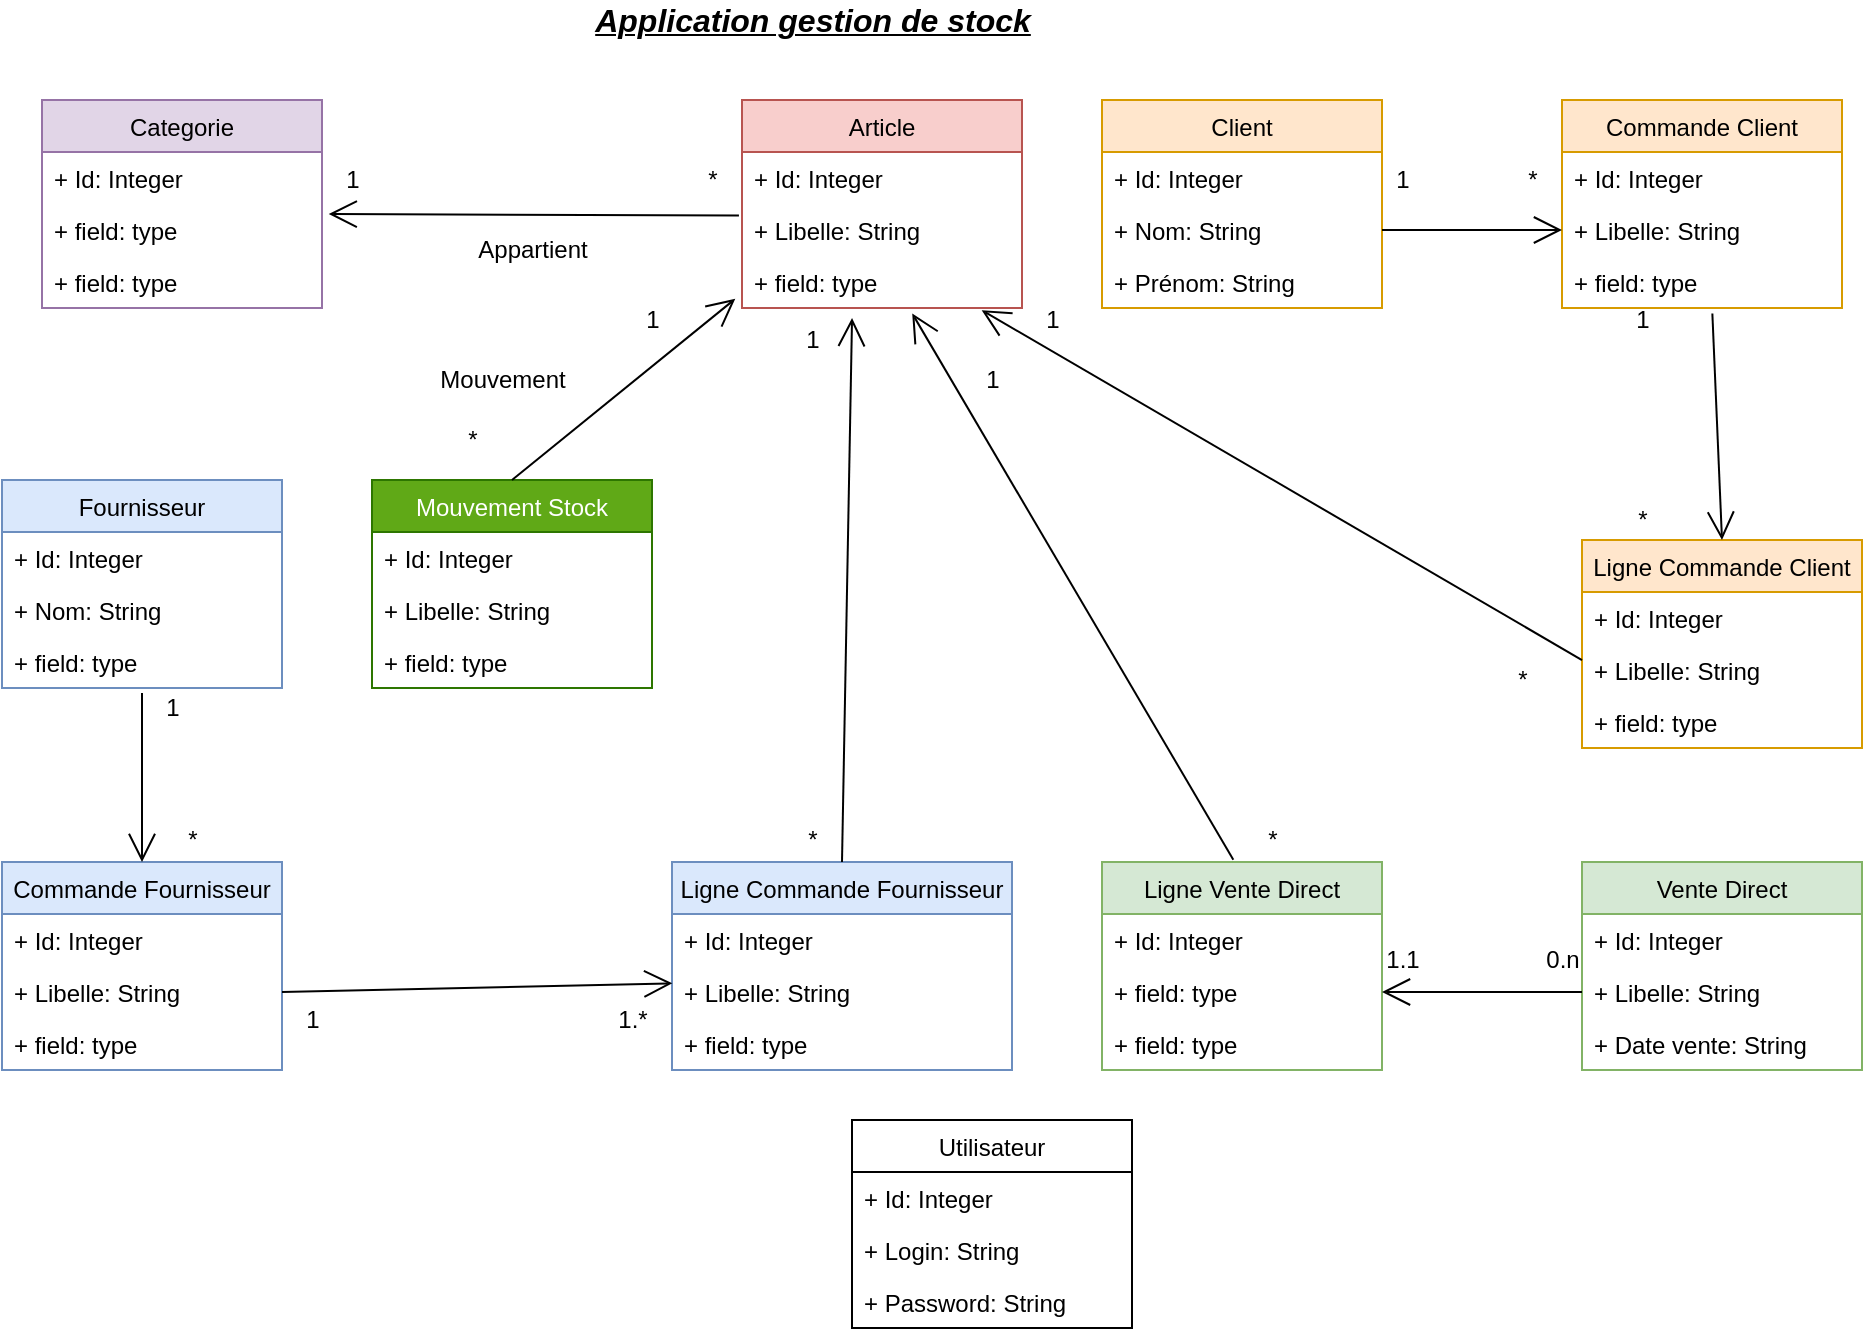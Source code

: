 <mxfile version="14.6.8" type="device"><diagram id="jut73igsItxc1yQULKa_" name="Page-1"><mxGraphModel dx="1973" dy="606" grid="1" gridSize="10" guides="1" tooltips="1" connect="1" arrows="1" fold="1" page="1" pageScale="1" pageWidth="827" pageHeight="1169" math="0" shadow="0"><root><mxCell id="0"/><mxCell id="1" parent="0"/><mxCell id="HOeTu5APAS44t-x3QXz4-1" value="Article" style="swimlane;fontStyle=0;childLayout=stackLayout;horizontal=1;startSize=26;fillColor=#f8cecc;horizontalStack=0;resizeParent=1;resizeParentMax=0;resizeLast=0;collapsible=1;marginBottom=0;strokeColor=#b85450;" parent="1" vertex="1"><mxGeometry x="250" y="100" width="140" height="104" as="geometry"/></mxCell><mxCell id="HOeTu5APAS44t-x3QXz4-2" value="+ Id: Integer" style="text;strokeColor=none;fillColor=none;align=left;verticalAlign=top;spacingLeft=4;spacingRight=4;overflow=hidden;rotatable=0;points=[[0,0.5],[1,0.5]];portConstraint=eastwest;" parent="HOeTu5APAS44t-x3QXz4-1" vertex="1"><mxGeometry y="26" width="140" height="26" as="geometry"/></mxCell><mxCell id="HOeTu5APAS44t-x3QXz4-3" value="+ Libelle: String" style="text;strokeColor=none;fillColor=none;align=left;verticalAlign=top;spacingLeft=4;spacingRight=4;overflow=hidden;rotatable=0;points=[[0,0.5],[1,0.5]];portConstraint=eastwest;" parent="HOeTu5APAS44t-x3QXz4-1" vertex="1"><mxGeometry y="52" width="140" height="26" as="geometry"/></mxCell><mxCell id="HOeTu5APAS44t-x3QXz4-4" value="+ field: type" style="text;strokeColor=none;fillColor=none;align=left;verticalAlign=top;spacingLeft=4;spacingRight=4;overflow=hidden;rotatable=0;points=[[0,0.5],[1,0.5]];portConstraint=eastwest;" parent="HOeTu5APAS44t-x3QXz4-1" vertex="1"><mxGeometry y="78" width="140" height="26" as="geometry"/></mxCell><mxCell id="HOeTu5APAS44t-x3QXz4-5" value="Client" style="swimlane;fontStyle=0;childLayout=stackLayout;horizontal=1;startSize=26;fillColor=#ffe6cc;horizontalStack=0;resizeParent=1;resizeParentMax=0;resizeLast=0;collapsible=1;marginBottom=0;strokeColor=#d79b00;" parent="1" vertex="1"><mxGeometry x="430" y="100" width="140" height="104" as="geometry"/></mxCell><mxCell id="HOeTu5APAS44t-x3QXz4-6" value="+ Id: Integer" style="text;strokeColor=none;fillColor=none;align=left;verticalAlign=top;spacingLeft=4;spacingRight=4;overflow=hidden;rotatable=0;points=[[0,0.5],[1,0.5]];portConstraint=eastwest;" parent="HOeTu5APAS44t-x3QXz4-5" vertex="1"><mxGeometry y="26" width="140" height="26" as="geometry"/></mxCell><mxCell id="HOeTu5APAS44t-x3QXz4-7" value="+ Nom: String" style="text;strokeColor=none;fillColor=none;align=left;verticalAlign=top;spacingLeft=4;spacingRight=4;overflow=hidden;rotatable=0;points=[[0,0.5],[1,0.5]];portConstraint=eastwest;" parent="HOeTu5APAS44t-x3QXz4-5" vertex="1"><mxGeometry y="52" width="140" height="26" as="geometry"/></mxCell><mxCell id="HOeTu5APAS44t-x3QXz4-8" value="+ Prénom: String" style="text;strokeColor=none;fillColor=none;align=left;verticalAlign=top;spacingLeft=4;spacingRight=4;overflow=hidden;rotatable=0;points=[[0,0.5],[1,0.5]];portConstraint=eastwest;" parent="HOeTu5APAS44t-x3QXz4-5" vertex="1"><mxGeometry y="78" width="140" height="26" as="geometry"/></mxCell><mxCell id="HOeTu5APAS44t-x3QXz4-9" value="Categorie" style="swimlane;fontStyle=0;childLayout=stackLayout;horizontal=1;startSize=26;fillColor=#e1d5e7;horizontalStack=0;resizeParent=1;resizeParentMax=0;resizeLast=0;collapsible=1;marginBottom=0;strokeColor=#9673a6;" parent="1" vertex="1"><mxGeometry x="-100" y="100" width="140" height="104" as="geometry"/></mxCell><mxCell id="HOeTu5APAS44t-x3QXz4-10" value="+ Id: Integer" style="text;strokeColor=none;fillColor=none;align=left;verticalAlign=top;spacingLeft=4;spacingRight=4;overflow=hidden;rotatable=0;points=[[0,0.5],[1,0.5]];portConstraint=eastwest;" parent="HOeTu5APAS44t-x3QXz4-9" vertex="1"><mxGeometry y="26" width="140" height="26" as="geometry"/></mxCell><mxCell id="HOeTu5APAS44t-x3QXz4-11" value="+ field: type" style="text;strokeColor=none;fillColor=none;align=left;verticalAlign=top;spacingLeft=4;spacingRight=4;overflow=hidden;rotatable=0;points=[[0,0.5],[1,0.5]];portConstraint=eastwest;" parent="HOeTu5APAS44t-x3QXz4-9" vertex="1"><mxGeometry y="52" width="140" height="26" as="geometry"/></mxCell><mxCell id="HOeTu5APAS44t-x3QXz4-12" value="+ field: type" style="text;strokeColor=none;fillColor=none;align=left;verticalAlign=top;spacingLeft=4;spacingRight=4;overflow=hidden;rotatable=0;points=[[0,0.5],[1,0.5]];portConstraint=eastwest;" parent="HOeTu5APAS44t-x3QXz4-9" vertex="1"><mxGeometry y="78" width="140" height="26" as="geometry"/></mxCell><mxCell id="HOeTu5APAS44t-x3QXz4-13" value="Commande Client" style="swimlane;fontStyle=0;childLayout=stackLayout;horizontal=1;startSize=26;fillColor=#ffe6cc;horizontalStack=0;resizeParent=1;resizeParentMax=0;resizeLast=0;collapsible=1;marginBottom=0;strokeColor=#d79b00;" parent="1" vertex="1"><mxGeometry x="660" y="100" width="140" height="104" as="geometry"/></mxCell><mxCell id="HOeTu5APAS44t-x3QXz4-14" value="+ Id: Integer" style="text;strokeColor=none;fillColor=none;align=left;verticalAlign=top;spacingLeft=4;spacingRight=4;overflow=hidden;rotatable=0;points=[[0,0.5],[1,0.5]];portConstraint=eastwest;" parent="HOeTu5APAS44t-x3QXz4-13" vertex="1"><mxGeometry y="26" width="140" height="26" as="geometry"/></mxCell><mxCell id="HOeTu5APAS44t-x3QXz4-15" value="+ Libelle: String" style="text;strokeColor=none;fillColor=none;align=left;verticalAlign=top;spacingLeft=4;spacingRight=4;overflow=hidden;rotatable=0;points=[[0,0.5],[1,0.5]];portConstraint=eastwest;" parent="HOeTu5APAS44t-x3QXz4-13" vertex="1"><mxGeometry y="52" width="140" height="26" as="geometry"/></mxCell><mxCell id="HOeTu5APAS44t-x3QXz4-16" value="+ field: type" style="text;strokeColor=none;fillColor=none;align=left;verticalAlign=top;spacingLeft=4;spacingRight=4;overflow=hidden;rotatable=0;points=[[0,0.5],[1,0.5]];portConstraint=eastwest;" parent="HOeTu5APAS44t-x3QXz4-13" vertex="1"><mxGeometry y="78" width="140" height="26" as="geometry"/></mxCell><mxCell id="HOeTu5APAS44t-x3QXz4-25" value="Ligne Commande Client" style="swimlane;fontStyle=0;childLayout=stackLayout;horizontal=1;startSize=26;fillColor=#ffe6cc;horizontalStack=0;resizeParent=1;resizeParentMax=0;resizeLast=0;collapsible=1;marginBottom=0;strokeColor=#d79b00;" parent="1" vertex="1"><mxGeometry x="670" y="320" width="140" height="104" as="geometry"/></mxCell><mxCell id="HOeTu5APAS44t-x3QXz4-26" value="+ Id: Integer" style="text;strokeColor=none;fillColor=none;align=left;verticalAlign=top;spacingLeft=4;spacingRight=4;overflow=hidden;rotatable=0;points=[[0,0.5],[1,0.5]];portConstraint=eastwest;" parent="HOeTu5APAS44t-x3QXz4-25" vertex="1"><mxGeometry y="26" width="140" height="26" as="geometry"/></mxCell><mxCell id="HOeTu5APAS44t-x3QXz4-27" value="+ Libelle: String" style="text;strokeColor=none;fillColor=none;align=left;verticalAlign=top;spacingLeft=4;spacingRight=4;overflow=hidden;rotatable=0;points=[[0,0.5],[1,0.5]];portConstraint=eastwest;" parent="HOeTu5APAS44t-x3QXz4-25" vertex="1"><mxGeometry y="52" width="140" height="26" as="geometry"/></mxCell><mxCell id="HOeTu5APAS44t-x3QXz4-28" value="+ field: type" style="text;strokeColor=none;fillColor=none;align=left;verticalAlign=top;spacingLeft=4;spacingRight=4;overflow=hidden;rotatable=0;points=[[0,0.5],[1,0.5]];portConstraint=eastwest;" parent="HOeTu5APAS44t-x3QXz4-25" vertex="1"><mxGeometry y="78" width="140" height="26" as="geometry"/></mxCell><mxCell id="HOeTu5APAS44t-x3QXz4-33" value="Fournisseur" style="swimlane;fontStyle=0;childLayout=stackLayout;horizontal=1;startSize=26;fillColor=#dae8fc;horizontalStack=0;resizeParent=1;resizeParentMax=0;resizeLast=0;collapsible=1;marginBottom=0;strokeColor=#6c8ebf;" parent="1" vertex="1"><mxGeometry x="-120" y="290" width="140" height="104" as="geometry"/></mxCell><mxCell id="HOeTu5APAS44t-x3QXz4-34" value="+ Id: Integer" style="text;strokeColor=none;fillColor=none;align=left;verticalAlign=top;spacingLeft=4;spacingRight=4;overflow=hidden;rotatable=0;points=[[0,0.5],[1,0.5]];portConstraint=eastwest;" parent="HOeTu5APAS44t-x3QXz4-33" vertex="1"><mxGeometry y="26" width="140" height="26" as="geometry"/></mxCell><mxCell id="HOeTu5APAS44t-x3QXz4-35" value="+ Nom: String" style="text;strokeColor=none;fillColor=none;align=left;verticalAlign=top;spacingLeft=4;spacingRight=4;overflow=hidden;rotatable=0;points=[[0,0.5],[1,0.5]];portConstraint=eastwest;" parent="HOeTu5APAS44t-x3QXz4-33" vertex="1"><mxGeometry y="52" width="140" height="26" as="geometry"/></mxCell><mxCell id="HOeTu5APAS44t-x3QXz4-36" value="+ field: type" style="text;strokeColor=none;fillColor=none;align=left;verticalAlign=top;spacingLeft=4;spacingRight=4;overflow=hidden;rotatable=0;points=[[0,0.5],[1,0.5]];portConstraint=eastwest;" parent="HOeTu5APAS44t-x3QXz4-33" vertex="1"><mxGeometry y="78" width="140" height="26" as="geometry"/></mxCell><mxCell id="HOeTu5APAS44t-x3QXz4-37" value="Commande Fournisseur" style="swimlane;fontStyle=0;childLayout=stackLayout;horizontal=1;startSize=26;fillColor=#dae8fc;horizontalStack=0;resizeParent=1;resizeParentMax=0;resizeLast=0;collapsible=1;marginBottom=0;strokeColor=#6c8ebf;" parent="1" vertex="1"><mxGeometry x="-120" y="481" width="140" height="104" as="geometry"/></mxCell><mxCell id="HOeTu5APAS44t-x3QXz4-38" value="+ Id: Integer" style="text;strokeColor=none;fillColor=none;align=left;verticalAlign=top;spacingLeft=4;spacingRight=4;overflow=hidden;rotatable=0;points=[[0,0.5],[1,0.5]];portConstraint=eastwest;" parent="HOeTu5APAS44t-x3QXz4-37" vertex="1"><mxGeometry y="26" width="140" height="26" as="geometry"/></mxCell><mxCell id="HOeTu5APAS44t-x3QXz4-39" value="+ Libelle: String" style="text;strokeColor=none;fillColor=none;align=left;verticalAlign=top;spacingLeft=4;spacingRight=4;overflow=hidden;rotatable=0;points=[[0,0.5],[1,0.5]];portConstraint=eastwest;" parent="HOeTu5APAS44t-x3QXz4-37" vertex="1"><mxGeometry y="52" width="140" height="26" as="geometry"/></mxCell><mxCell id="HOeTu5APAS44t-x3QXz4-40" value="+ field: type" style="text;strokeColor=none;fillColor=none;align=left;verticalAlign=top;spacingLeft=4;spacingRight=4;overflow=hidden;rotatable=0;points=[[0,0.5],[1,0.5]];portConstraint=eastwest;" parent="HOeTu5APAS44t-x3QXz4-37" vertex="1"><mxGeometry y="78" width="140" height="26" as="geometry"/></mxCell><mxCell id="HOeTu5APAS44t-x3QXz4-41" value="Ligne Commande Fournisseur" style="swimlane;fontStyle=0;childLayout=stackLayout;horizontal=1;startSize=26;fillColor=#dae8fc;horizontalStack=0;resizeParent=1;resizeParentMax=0;resizeLast=0;collapsible=1;marginBottom=0;strokeColor=#6c8ebf;" parent="1" vertex="1"><mxGeometry x="215" y="481" width="170" height="104" as="geometry"/></mxCell><mxCell id="HOeTu5APAS44t-x3QXz4-42" value="+ Id: Integer" style="text;strokeColor=none;fillColor=none;align=left;verticalAlign=top;spacingLeft=4;spacingRight=4;overflow=hidden;rotatable=0;points=[[0,0.5],[1,0.5]];portConstraint=eastwest;" parent="HOeTu5APAS44t-x3QXz4-41" vertex="1"><mxGeometry y="26" width="170" height="26" as="geometry"/></mxCell><mxCell id="HOeTu5APAS44t-x3QXz4-43" value="+ Libelle: String" style="text;strokeColor=none;fillColor=none;align=left;verticalAlign=top;spacingLeft=4;spacingRight=4;overflow=hidden;rotatable=0;points=[[0,0.5],[1,0.5]];portConstraint=eastwest;" parent="HOeTu5APAS44t-x3QXz4-41" vertex="1"><mxGeometry y="52" width="170" height="26" as="geometry"/></mxCell><mxCell id="HOeTu5APAS44t-x3QXz4-44" value="+ field: type" style="text;strokeColor=none;fillColor=none;align=left;verticalAlign=top;spacingLeft=4;spacingRight=4;overflow=hidden;rotatable=0;points=[[0,0.5],[1,0.5]];portConstraint=eastwest;" parent="HOeTu5APAS44t-x3QXz4-41" vertex="1"><mxGeometry y="78" width="170" height="26" as="geometry"/></mxCell><mxCell id="HOeTu5APAS44t-x3QXz4-45" value="Vente Direct" style="swimlane;fontStyle=0;childLayout=stackLayout;horizontal=1;startSize=26;fillColor=#d5e8d4;horizontalStack=0;resizeParent=1;resizeParentMax=0;resizeLast=0;collapsible=1;marginBottom=0;strokeColor=#82b366;" parent="1" vertex="1"><mxGeometry x="670" y="481" width="140" height="104" as="geometry"/></mxCell><mxCell id="HOeTu5APAS44t-x3QXz4-46" value="+ Id: Integer" style="text;strokeColor=none;fillColor=none;align=left;verticalAlign=top;spacingLeft=4;spacingRight=4;overflow=hidden;rotatable=0;points=[[0,0.5],[1,0.5]];portConstraint=eastwest;" parent="HOeTu5APAS44t-x3QXz4-45" vertex="1"><mxGeometry y="26" width="140" height="26" as="geometry"/></mxCell><mxCell id="HOeTu5APAS44t-x3QXz4-47" value="+ Libelle: String" style="text;strokeColor=none;fillColor=none;align=left;verticalAlign=top;spacingLeft=4;spacingRight=4;overflow=hidden;rotatable=0;points=[[0,0.5],[1,0.5]];portConstraint=eastwest;" parent="HOeTu5APAS44t-x3QXz4-45" vertex="1"><mxGeometry y="52" width="140" height="26" as="geometry"/></mxCell><mxCell id="HOeTu5APAS44t-x3QXz4-48" value="+ Date vente: String" style="text;strokeColor=none;fillColor=none;align=left;verticalAlign=top;spacingLeft=4;spacingRight=4;overflow=hidden;rotatable=0;points=[[0,0.5],[1,0.5]];portConstraint=eastwest;" parent="HOeTu5APAS44t-x3QXz4-45" vertex="1"><mxGeometry y="78" width="140" height="26" as="geometry"/></mxCell><mxCell id="HOeTu5APAS44t-x3QXz4-49" value="Ligne Vente Direct" style="swimlane;fontStyle=0;childLayout=stackLayout;horizontal=1;startSize=26;fillColor=#d5e8d4;horizontalStack=0;resizeParent=1;resizeParentMax=0;resizeLast=0;collapsible=1;marginBottom=0;strokeColor=#82b366;" parent="1" vertex="1"><mxGeometry x="430" y="481" width="140" height="104" as="geometry"/></mxCell><mxCell id="HOeTu5APAS44t-x3QXz4-50" value="+ Id: Integer" style="text;strokeColor=none;fillColor=none;align=left;verticalAlign=top;spacingLeft=4;spacingRight=4;overflow=hidden;rotatable=0;points=[[0,0.5],[1,0.5]];portConstraint=eastwest;" parent="HOeTu5APAS44t-x3QXz4-49" vertex="1"><mxGeometry y="26" width="140" height="26" as="geometry"/></mxCell><mxCell id="HOeTu5APAS44t-x3QXz4-51" value="+ field: type" style="text;strokeColor=none;fillColor=none;align=left;verticalAlign=top;spacingLeft=4;spacingRight=4;overflow=hidden;rotatable=0;points=[[0,0.5],[1,0.5]];portConstraint=eastwest;" parent="HOeTu5APAS44t-x3QXz4-49" vertex="1"><mxGeometry y="52" width="140" height="26" as="geometry"/></mxCell><mxCell id="HOeTu5APAS44t-x3QXz4-52" value="+ field: type" style="text;strokeColor=none;fillColor=none;align=left;verticalAlign=top;spacingLeft=4;spacingRight=4;overflow=hidden;rotatable=0;points=[[0,0.5],[1,0.5]];portConstraint=eastwest;" parent="HOeTu5APAS44t-x3QXz4-49" vertex="1"><mxGeometry y="78" width="140" height="26" as="geometry"/></mxCell><mxCell id="HOeTu5APAS44t-x3QXz4-53" value="Utilisateur" style="swimlane;fontStyle=0;childLayout=stackLayout;horizontal=1;startSize=26;fillColor=none;horizontalStack=0;resizeParent=1;resizeParentMax=0;resizeLast=0;collapsible=1;marginBottom=0;" parent="1" vertex="1"><mxGeometry x="305" y="610" width="140" height="104" as="geometry"/></mxCell><mxCell id="HOeTu5APAS44t-x3QXz4-54" value="+ Id: Integer" style="text;strokeColor=none;fillColor=none;align=left;verticalAlign=top;spacingLeft=4;spacingRight=4;overflow=hidden;rotatable=0;points=[[0,0.5],[1,0.5]];portConstraint=eastwest;" parent="HOeTu5APAS44t-x3QXz4-53" vertex="1"><mxGeometry y="26" width="140" height="26" as="geometry"/></mxCell><mxCell id="HOeTu5APAS44t-x3QXz4-55" value="+ Login: String" style="text;strokeColor=none;fillColor=none;align=left;verticalAlign=top;spacingLeft=4;spacingRight=4;overflow=hidden;rotatable=0;points=[[0,0.5],[1,0.5]];portConstraint=eastwest;" parent="HOeTu5APAS44t-x3QXz4-53" vertex="1"><mxGeometry y="52" width="140" height="26" as="geometry"/></mxCell><mxCell id="HOeTu5APAS44t-x3QXz4-56" value="+ Password: String" style="text;strokeColor=none;fillColor=none;align=left;verticalAlign=top;spacingLeft=4;spacingRight=4;overflow=hidden;rotatable=0;points=[[0,0.5],[1,0.5]];portConstraint=eastwest;" parent="HOeTu5APAS44t-x3QXz4-53" vertex="1"><mxGeometry y="78" width="140" height="26" as="geometry"/></mxCell><mxCell id="HOeTu5APAS44t-x3QXz4-57" value="Mouvement Stock" style="swimlane;fontStyle=0;childLayout=stackLayout;horizontal=1;startSize=26;fillColor=#60a917;horizontalStack=0;resizeParent=1;resizeParentMax=0;resizeLast=0;collapsible=1;marginBottom=0;strokeColor=#2D7600;fontColor=#ffffff;" parent="1" vertex="1"><mxGeometry x="65" y="290" width="140" height="104" as="geometry"/></mxCell><mxCell id="HOeTu5APAS44t-x3QXz4-58" value="+ Id: Integer" style="text;strokeColor=none;fillColor=none;align=left;verticalAlign=top;spacingLeft=4;spacingRight=4;overflow=hidden;rotatable=0;points=[[0,0.5],[1,0.5]];portConstraint=eastwest;" parent="HOeTu5APAS44t-x3QXz4-57" vertex="1"><mxGeometry y="26" width="140" height="26" as="geometry"/></mxCell><mxCell id="HOeTu5APAS44t-x3QXz4-59" value="+ Libelle: String" style="text;strokeColor=none;fillColor=none;align=left;verticalAlign=top;spacingLeft=4;spacingRight=4;overflow=hidden;rotatable=0;points=[[0,0.5],[1,0.5]];portConstraint=eastwest;" parent="HOeTu5APAS44t-x3QXz4-57" vertex="1"><mxGeometry y="52" width="140" height="26" as="geometry"/></mxCell><mxCell id="HOeTu5APAS44t-x3QXz4-60" value="+ field: type" style="text;strokeColor=none;fillColor=none;align=left;verticalAlign=top;spacingLeft=4;spacingRight=4;overflow=hidden;rotatable=0;points=[[0,0.5],[1,0.5]];portConstraint=eastwest;" parent="HOeTu5APAS44t-x3QXz4-57" vertex="1"><mxGeometry y="78" width="140" height="26" as="geometry"/></mxCell><mxCell id="HOeTu5APAS44t-x3QXz4-63" value="*" style="text;html=1;align=center;verticalAlign=middle;resizable=0;points=[];autosize=1;" parent="1" vertex="1"><mxGeometry x="225" y="130" width="20" height="20" as="geometry"/></mxCell><mxCell id="HOeTu5APAS44t-x3QXz4-64" value="1" style="text;html=1;align=center;verticalAlign=middle;resizable=0;points=[];autosize=1;" parent="1" vertex="1"><mxGeometry x="45" y="130" width="20" height="20" as="geometry"/></mxCell><mxCell id="HOeTu5APAS44t-x3QXz4-65" value="Appartient" style="text;html=1;align=center;verticalAlign=middle;resizable=0;points=[];autosize=1;" parent="1" vertex="1"><mxGeometry x="110" y="165" width="70" height="20" as="geometry"/></mxCell><mxCell id="HOeTu5APAS44t-x3QXz4-78" value="" style="endArrow=open;endFill=1;endSize=12;html=1;entryX=1.024;entryY=0.192;entryDx=0;entryDy=0;entryPerimeter=0;exitX=-0.011;exitY=0.223;exitDx=0;exitDy=0;exitPerimeter=0;" parent="1" source="HOeTu5APAS44t-x3QXz4-3" target="HOeTu5APAS44t-x3QXz4-11" edge="1"><mxGeometry width="160" relative="1" as="geometry"><mxPoint x="90" y="350" as="sourcePoint"/><mxPoint x="250" y="350" as="targetPoint"/></mxGeometry></mxCell><mxCell id="HOeTu5APAS44t-x3QXz4-79" value="" style="endArrow=open;endFill=1;endSize=12;html=1;entryX=0;entryY=0.5;entryDx=0;entryDy=0;exitX=1;exitY=0.5;exitDx=0;exitDy=0;" parent="1" source="HOeTu5APAS44t-x3QXz4-7" target="HOeTu5APAS44t-x3QXz4-15" edge="1"><mxGeometry width="160" relative="1" as="geometry"><mxPoint x="90" y="350" as="sourcePoint"/><mxPoint x="250" y="350" as="targetPoint"/></mxGeometry></mxCell><mxCell id="HOeTu5APAS44t-x3QXz4-80" value="1" style="text;html=1;align=center;verticalAlign=middle;resizable=0;points=[];autosize=1;" parent="1" vertex="1"><mxGeometry x="570" y="130" width="20" height="20" as="geometry"/></mxCell><mxCell id="HOeTu5APAS44t-x3QXz4-81" value="*" style="text;html=1;align=center;verticalAlign=middle;resizable=0;points=[];autosize=1;" parent="1" vertex="1"><mxGeometry x="635" y="130" width="20" height="20" as="geometry"/></mxCell><mxCell id="HOeTu5APAS44t-x3QXz4-83" value="" style="endArrow=open;endFill=1;endSize=12;html=1;exitX=0.537;exitY=1.106;exitDx=0;exitDy=0;exitPerimeter=0;entryX=0.5;entryY=0;entryDx=0;entryDy=0;" parent="1" source="HOeTu5APAS44t-x3QXz4-16" target="HOeTu5APAS44t-x3QXz4-25" edge="1"><mxGeometry width="160" relative="1" as="geometry"><mxPoint x="350" y="260" as="sourcePoint"/><mxPoint x="510" y="260" as="targetPoint"/></mxGeometry></mxCell><mxCell id="HOeTu5APAS44t-x3QXz4-84" value="1" style="text;html=1;align=center;verticalAlign=middle;resizable=0;points=[];autosize=1;" parent="1" vertex="1"><mxGeometry x="690" y="200" width="20" height="20" as="geometry"/></mxCell><mxCell id="HOeTu5APAS44t-x3QXz4-85" value="*" style="text;html=1;align=center;verticalAlign=middle;resizable=0;points=[];autosize=1;" parent="1" vertex="1"><mxGeometry x="690" y="300" width="20" height="20" as="geometry"/></mxCell><mxCell id="HOeTu5APAS44t-x3QXz4-86" value="" style="endArrow=open;endFill=1;endSize=12;html=1;exitX=0;exitY=0.308;exitDx=0;exitDy=0;exitPerimeter=0;entryX=0.856;entryY=1.042;entryDx=0;entryDy=0;entryPerimeter=0;" parent="1" source="HOeTu5APAS44t-x3QXz4-27" target="HOeTu5APAS44t-x3QXz4-4" edge="1"><mxGeometry width="160" relative="1" as="geometry"><mxPoint x="350" y="260" as="sourcePoint"/><mxPoint x="510" y="260" as="targetPoint"/></mxGeometry></mxCell><mxCell id="HOeTu5APAS44t-x3QXz4-87" value="1" style="text;html=1;align=center;verticalAlign=middle;resizable=0;points=[];autosize=1;" parent="1" vertex="1"><mxGeometry x="395" y="200" width="20" height="20" as="geometry"/></mxCell><mxCell id="HOeTu5APAS44t-x3QXz4-88" value="*" style="text;html=1;align=center;verticalAlign=middle;resizable=0;points=[];autosize=1;" parent="1" vertex="1"><mxGeometry x="630" y="380" width="20" height="20" as="geometry"/></mxCell><mxCell id="HOeTu5APAS44t-x3QXz4-92" value="" style="endArrow=open;endFill=1;endSize=12;html=1;exitX=0.5;exitY=1.098;exitDx=0;exitDy=0;exitPerimeter=0;entryX=0.5;entryY=0;entryDx=0;entryDy=0;" parent="1" source="HOeTu5APAS44t-x3QXz4-36" target="HOeTu5APAS44t-x3QXz4-37" edge="1"><mxGeometry width="160" relative="1" as="geometry"><mxPoint x="100" y="370" as="sourcePoint"/><mxPoint x="260" y="370" as="targetPoint"/></mxGeometry></mxCell><mxCell id="HOeTu5APAS44t-x3QXz4-93" value="" style="endArrow=open;endFill=1;endSize=12;html=1;entryX=0.001;entryY=0.333;entryDx=0;entryDy=0;exitX=1;exitY=0.5;exitDx=0;exitDy=0;entryPerimeter=0;" parent="1" source="HOeTu5APAS44t-x3QXz4-39" target="HOeTu5APAS44t-x3QXz4-43" edge="1"><mxGeometry width="160" relative="1" as="geometry"><mxPoint x="190" y="370" as="sourcePoint"/><mxPoint x="350" y="370" as="targetPoint"/></mxGeometry></mxCell><mxCell id="HOeTu5APAS44t-x3QXz4-94" value="1" style="text;html=1;align=center;verticalAlign=middle;resizable=0;points=[];autosize=1;" parent="1" vertex="1"><mxGeometry x="-45" y="394" width="20" height="20" as="geometry"/></mxCell><mxCell id="HOeTu5APAS44t-x3QXz4-95" value="*" style="text;html=1;align=center;verticalAlign=middle;resizable=0;points=[];autosize=1;" parent="1" vertex="1"><mxGeometry x="-35" y="460" width="20" height="20" as="geometry"/></mxCell><mxCell id="HOeTu5APAS44t-x3QXz4-96" value="1" style="text;html=1;align=center;verticalAlign=middle;resizable=0;points=[];autosize=1;" parent="1" vertex="1"><mxGeometry x="25" y="550" width="20" height="20" as="geometry"/></mxCell><mxCell id="HOeTu5APAS44t-x3QXz4-97" value="1.*" style="text;html=1;align=center;verticalAlign=middle;resizable=0;points=[];autosize=1;" parent="1" vertex="1"><mxGeometry x="180" y="550" width="30" height="20" as="geometry"/></mxCell><mxCell id="HOeTu5APAS44t-x3QXz4-100" value="" style="endArrow=open;endFill=1;endSize=12;html=1;entryX=0.393;entryY=1.192;entryDx=0;entryDy=0;entryPerimeter=0;exitX=0.5;exitY=0;exitDx=0;exitDy=0;" parent="1" source="HOeTu5APAS44t-x3QXz4-41" target="HOeTu5APAS44t-x3QXz4-4" edge="1"><mxGeometry width="160" relative="1" as="geometry"><mxPoint x="150" y="370" as="sourcePoint"/><mxPoint x="310" y="370" as="targetPoint"/></mxGeometry></mxCell><mxCell id="HOeTu5APAS44t-x3QXz4-101" value="1" style="text;html=1;align=center;verticalAlign=middle;resizable=0;points=[];autosize=1;" parent="1" vertex="1"><mxGeometry x="275" y="210" width="20" height="20" as="geometry"/></mxCell><mxCell id="HOeTu5APAS44t-x3QXz4-102" value="*" style="text;html=1;align=center;verticalAlign=middle;resizable=0;points=[];autosize=1;" parent="1" vertex="1"><mxGeometry x="275" y="460" width="20" height="20" as="geometry"/></mxCell><mxCell id="HOeTu5APAS44t-x3QXz4-104" value="" style="endArrow=open;endFill=1;endSize=12;html=1;entryX=-0.024;entryY=0.823;entryDx=0;entryDy=0;entryPerimeter=0;exitX=0.5;exitY=0;exitDx=0;exitDy=0;" parent="1" source="HOeTu5APAS44t-x3QXz4-57" target="HOeTu5APAS44t-x3QXz4-4" edge="1"><mxGeometry width="160" relative="1" as="geometry"><mxPoint x="30" y="250" as="sourcePoint"/><mxPoint x="190" y="250" as="targetPoint"/></mxGeometry></mxCell><mxCell id="HOeTu5APAS44t-x3QXz4-105" value="1" style="text;html=1;align=center;verticalAlign=middle;resizable=0;points=[];autosize=1;" parent="1" vertex="1"><mxGeometry x="195" y="200" width="20" height="20" as="geometry"/></mxCell><mxCell id="HOeTu5APAS44t-x3QXz4-106" value="*" style="text;html=1;align=center;verticalAlign=middle;resizable=0;points=[];autosize=1;" parent="1" vertex="1"><mxGeometry x="105" y="260" width="20" height="20" as="geometry"/></mxCell><mxCell id="HOeTu5APAS44t-x3QXz4-107" value="Mouvement" style="text;html=1;align=center;verticalAlign=middle;resizable=0;points=[];autosize=1;" parent="1" vertex="1"><mxGeometry x="90" y="230" width="80" height="20" as="geometry"/></mxCell><mxCell id="HOeTu5APAS44t-x3QXz4-108" value="" style="endArrow=open;endFill=1;endSize=12;html=1;exitX=0;exitY=0.5;exitDx=0;exitDy=0;entryX=1;entryY=0.5;entryDx=0;entryDy=0;" parent="1" source="HOeTu5APAS44t-x3QXz4-47" target="HOeTu5APAS44t-x3QXz4-51" edge="1"><mxGeometry width="160" relative="1" as="geometry"><mxPoint x="470" y="580" as="sourcePoint"/><mxPoint x="630" y="580" as="targetPoint"/></mxGeometry></mxCell><mxCell id="HOeTu5APAS44t-x3QXz4-109" value="0.n" style="text;html=1;align=center;verticalAlign=middle;resizable=0;points=[];autosize=1;" parent="1" vertex="1"><mxGeometry x="645" y="520" width="30" height="20" as="geometry"/></mxCell><mxCell id="HOeTu5APAS44t-x3QXz4-110" value="1.1" style="text;html=1;align=center;verticalAlign=middle;resizable=0;points=[];autosize=1;" parent="1" vertex="1"><mxGeometry x="565" y="520" width="30" height="20" as="geometry"/></mxCell><mxCell id="HOeTu5APAS44t-x3QXz4-112" value="" style="endArrow=open;endFill=1;endSize=12;html=1;exitX=0.469;exitY=-0.011;exitDx=0;exitDy=0;exitPerimeter=0;entryX=0.608;entryY=1.106;entryDx=0;entryDy=0;entryPerimeter=0;" parent="1" source="HOeTu5APAS44t-x3QXz4-49" target="HOeTu5APAS44t-x3QXz4-4" edge="1"><mxGeometry width="160" relative="1" as="geometry"><mxPoint x="390" y="380" as="sourcePoint"/><mxPoint x="550" y="380" as="targetPoint"/></mxGeometry></mxCell><mxCell id="HOeTu5APAS44t-x3QXz4-113" value="1" style="text;html=1;align=center;verticalAlign=middle;resizable=0;points=[];autosize=1;" parent="1" vertex="1"><mxGeometry x="365" y="230" width="20" height="20" as="geometry"/></mxCell><mxCell id="HOeTu5APAS44t-x3QXz4-114" value="*" style="text;html=1;align=center;verticalAlign=middle;resizable=0;points=[];autosize=1;" parent="1" vertex="1"><mxGeometry x="505" y="460" width="20" height="20" as="geometry"/></mxCell><mxCell id="HOeTu5APAS44t-x3QXz4-115" value="&lt;b&gt;&lt;i&gt;&lt;u&gt;&lt;font style=&quot;font-size: 16px&quot;&gt;Application gestion de stock&lt;/font&gt;&lt;/u&gt;&lt;/i&gt;&lt;/b&gt;" style="text;html=1;align=center;verticalAlign=middle;resizable=0;points=[];autosize=1;" parent="1" vertex="1"><mxGeometry x="170" y="50" width="230" height="20" as="geometry"/></mxCell></root></mxGraphModel></diagram></mxfile>
